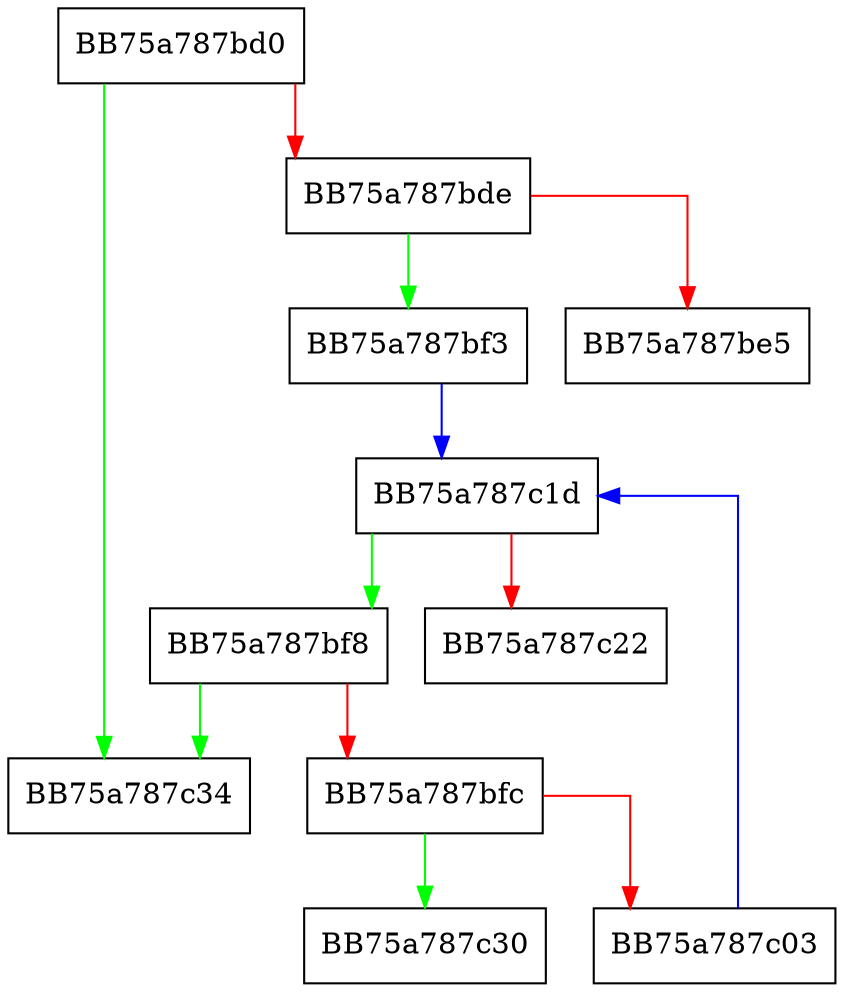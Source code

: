 digraph getNumberOfDimensions {
  node [shape="box"];
  graph [splines=ortho];
  BB75a787bd0 -> BB75a787c34 [color="green"];
  BB75a787bd0 -> BB75a787bde [color="red"];
  BB75a787bde -> BB75a787bf3 [color="green"];
  BB75a787bde -> BB75a787be5 [color="red"];
  BB75a787bf3 -> BB75a787c1d [color="blue"];
  BB75a787bf8 -> BB75a787c34 [color="green"];
  BB75a787bf8 -> BB75a787bfc [color="red"];
  BB75a787bfc -> BB75a787c30 [color="green"];
  BB75a787bfc -> BB75a787c03 [color="red"];
  BB75a787c03 -> BB75a787c1d [color="blue"];
  BB75a787c1d -> BB75a787bf8 [color="green"];
  BB75a787c1d -> BB75a787c22 [color="red"];
}